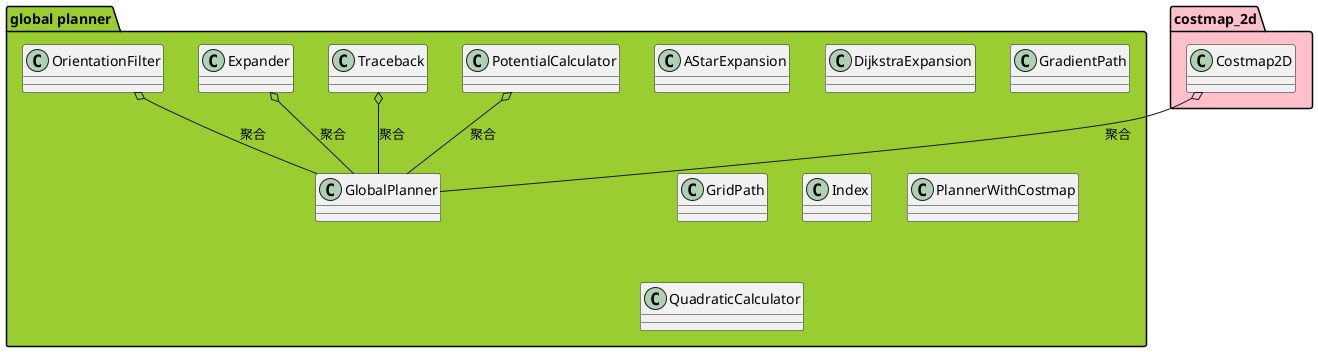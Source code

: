 @startuml
package "global planner" #YellowGreen{
  class AStarExpansion {}
    
  class DijkstraExpansion {}
    
  class Expander {}
    
  class GlobalPlanner {}
    
  class GradientPath {}
    
  class GridPath {}
    
  class Index {}
    
  class OrientationFilter {}
    
  class PlannerWithCostmap {}
    
  class PotentialCalculator {}
    
  class QuadraticCalculator {}
    
  class Traceback {}

}

package "costmap_2d" #Pink{
  class Costmap2D {}
}
Costmap2D o-- GlobalPlanner:聚合
PotentialCalculator o-- GlobalPlanner:聚合
Expander o-- GlobalPlanner:聚合
Traceback o-- GlobalPlanner:聚合
OrientationFilter o-- GlobalPlanner:聚合
@enduml